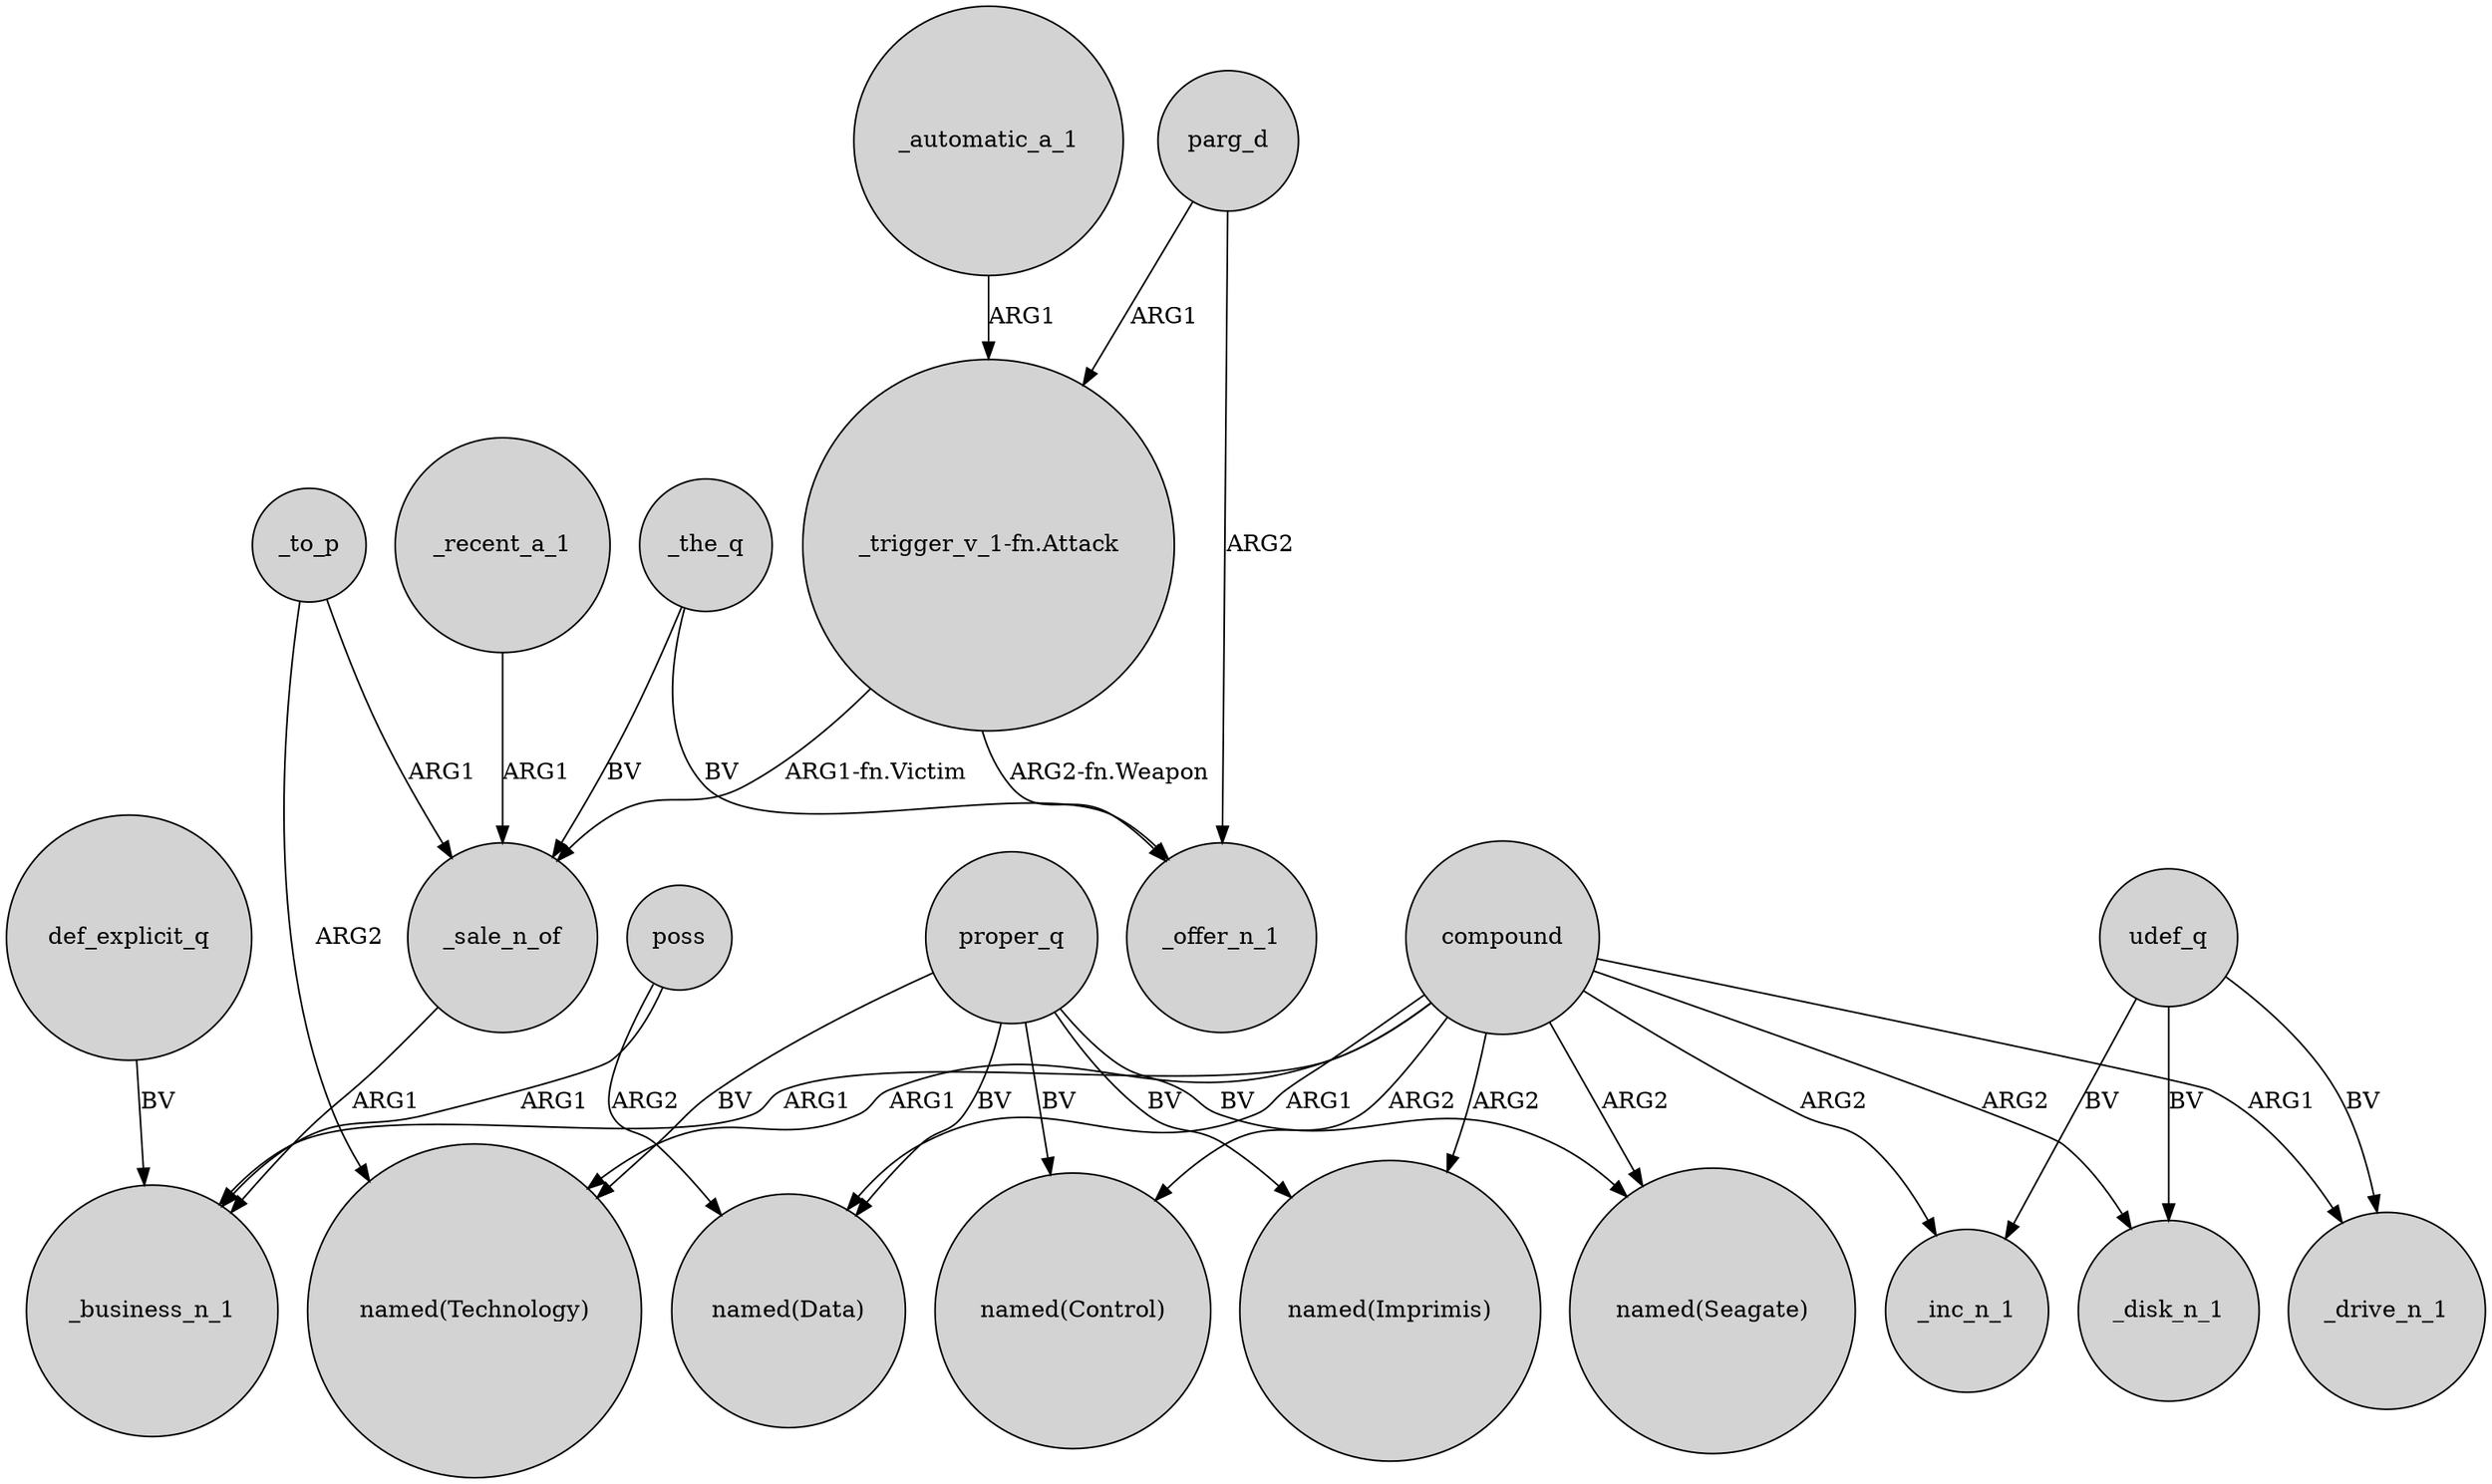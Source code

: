 digraph {
	node [shape=circle style=filled]
	proper_q -> "named(Control)" [label=BV]
	def_explicit_q -> _business_n_1 [label=BV]
	udef_q -> _disk_n_1 [label=BV]
	_automatic_a_1 -> "_trigger_v_1-fn.Attack" [label=ARG1]
	parg_d -> _offer_n_1 [label=ARG2]
	poss -> _business_n_1 [label=ARG1]
	compound -> "named(Control)" [label=ARG2]
	proper_q -> "named(Imprimis)" [label=BV]
	proper_q -> "named(Seagate)" [label=BV]
	proper_q -> "named(Data)" [label=BV]
	compound -> "named(Imprimis)" [label=ARG2]
	compound -> "named(Data)" [label=ARG1]
	_to_p -> _sale_n_of [label=ARG1]
	poss -> "named(Data)" [label=ARG2]
	"_trigger_v_1-fn.Attack" -> _sale_n_of [label="ARG1-fn.Victim"]
	parg_d -> "_trigger_v_1-fn.Attack" [label=ARG1]
	udef_q -> _inc_n_1 [label=BV]
	compound -> _inc_n_1 [label=ARG2]
	compound -> _disk_n_1 [label=ARG2]
	proper_q -> "named(Technology)" [label=BV]
	udef_q -> _drive_n_1 [label=BV]
	_the_q -> _offer_n_1 [label=BV]
	_recent_a_1 -> _sale_n_of [label=ARG1]
	_to_p -> "named(Technology)" [label=ARG2]
	_sale_n_of -> _business_n_1 [label=ARG1]
	compound -> _business_n_1 [label=ARG1]
	"_trigger_v_1-fn.Attack" -> _offer_n_1 [label="ARG2-fn.Weapon"]
	compound -> _drive_n_1 [label=ARG1]
	_the_q -> _sale_n_of [label=BV]
	compound -> "named(Seagate)" [label=ARG2]
	compound -> "named(Technology)" [label=ARG1]
}
